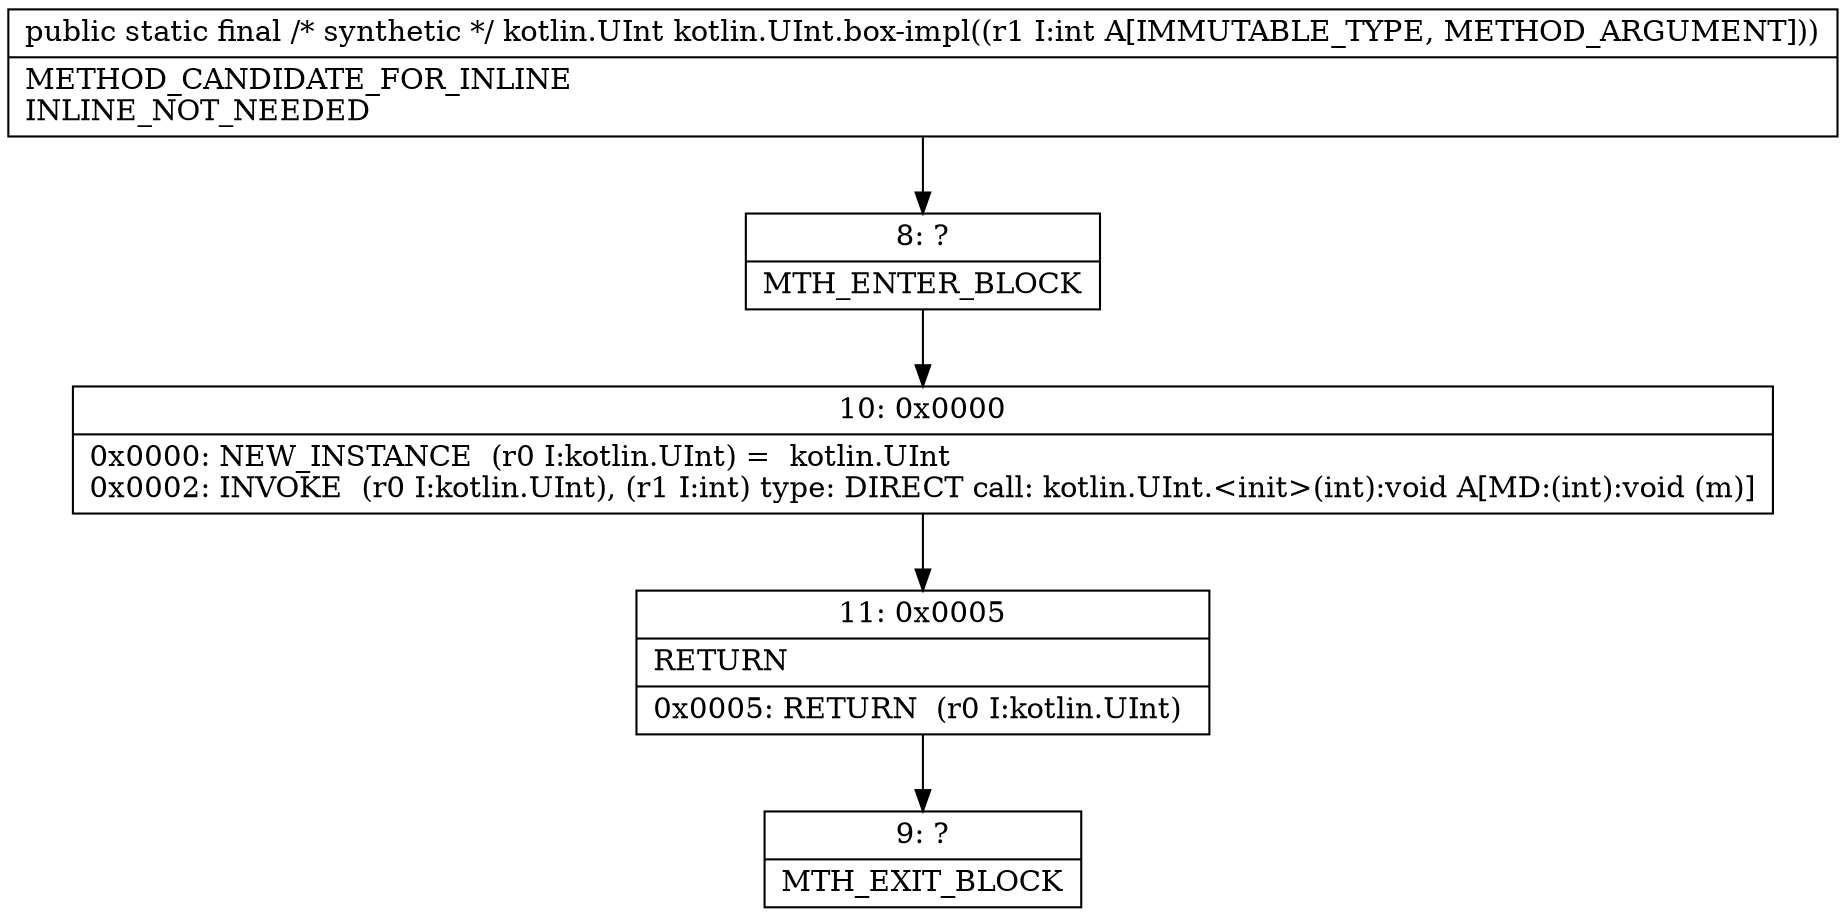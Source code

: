 digraph "CFG forkotlin.UInt.box\-impl(I)Lkotlin\/UInt;" {
Node_8 [shape=record,label="{8\:\ ?|MTH_ENTER_BLOCK\l}"];
Node_10 [shape=record,label="{10\:\ 0x0000|0x0000: NEW_INSTANCE  (r0 I:kotlin.UInt) =  kotlin.UInt \l0x0002: INVOKE  (r0 I:kotlin.UInt), (r1 I:int) type: DIRECT call: kotlin.UInt.\<init\>(int):void A[MD:(int):void (m)]\l}"];
Node_11 [shape=record,label="{11\:\ 0x0005|RETURN\l|0x0005: RETURN  (r0 I:kotlin.UInt) \l}"];
Node_9 [shape=record,label="{9\:\ ?|MTH_EXIT_BLOCK\l}"];
MethodNode[shape=record,label="{public static final \/* synthetic *\/ kotlin.UInt kotlin.UInt.box\-impl((r1 I:int A[IMMUTABLE_TYPE, METHOD_ARGUMENT]))  | METHOD_CANDIDATE_FOR_INLINE\lINLINE_NOT_NEEDED\l}"];
MethodNode -> Node_8;Node_8 -> Node_10;
Node_10 -> Node_11;
Node_11 -> Node_9;
}

